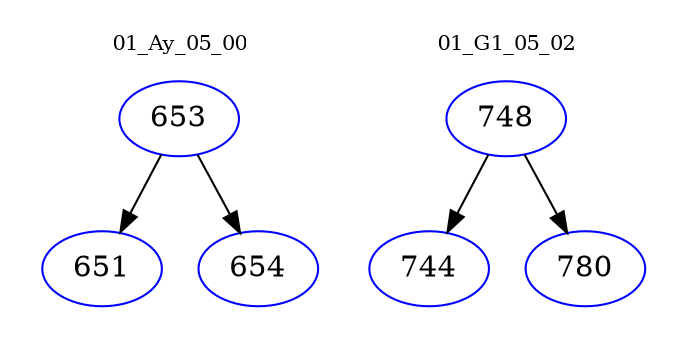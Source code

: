 digraph{
subgraph cluster_0 {
color = white
label = "01_Ay_05_00";
fontsize=10;
T0_653 [label="653", color="blue"]
T0_653 -> T0_651 [color="black"]
T0_651 [label="651", color="blue"]
T0_653 -> T0_654 [color="black"]
T0_654 [label="654", color="blue"]
}
subgraph cluster_1 {
color = white
label = "01_G1_05_02";
fontsize=10;
T1_748 [label="748", color="blue"]
T1_748 -> T1_744 [color="black"]
T1_744 [label="744", color="blue"]
T1_748 -> T1_780 [color="black"]
T1_780 [label="780", color="blue"]
}
}
